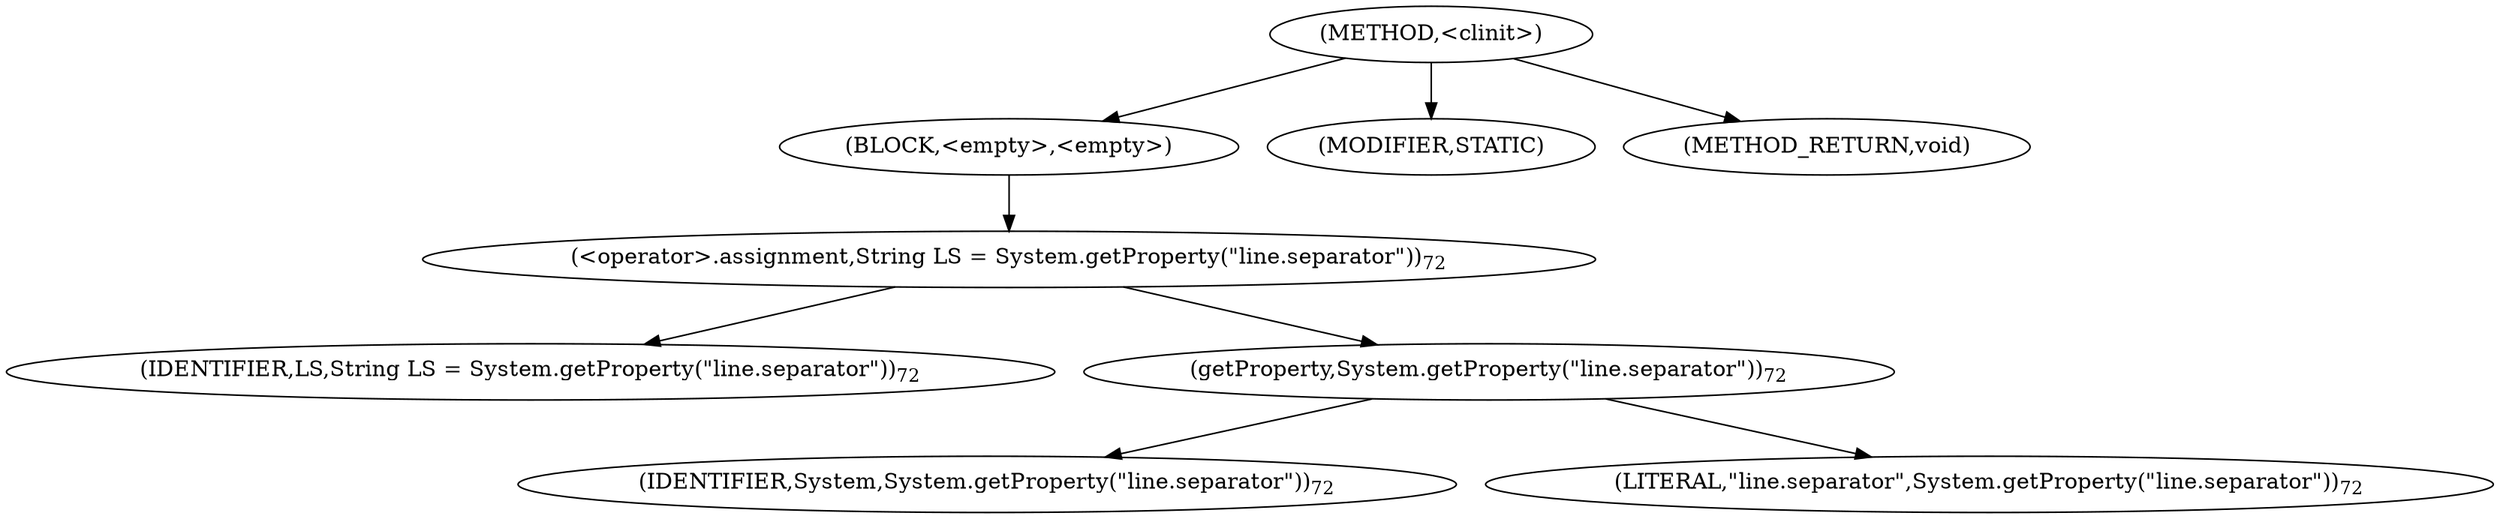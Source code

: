 digraph "&lt;clinit&gt;" {  
"137" [label = <(METHOD,&lt;clinit&gt;)> ]
"138" [label = <(BLOCK,&lt;empty&gt;,&lt;empty&gt;)> ]
"139" [label = <(&lt;operator&gt;.assignment,String LS = System.getProperty(&quot;line.separator&quot;))<SUB>72</SUB>> ]
"140" [label = <(IDENTIFIER,LS,String LS = System.getProperty(&quot;line.separator&quot;))<SUB>72</SUB>> ]
"141" [label = <(getProperty,System.getProperty(&quot;line.separator&quot;))<SUB>72</SUB>> ]
"142" [label = <(IDENTIFIER,System,System.getProperty(&quot;line.separator&quot;))<SUB>72</SUB>> ]
"143" [label = <(LITERAL,&quot;line.separator&quot;,System.getProperty(&quot;line.separator&quot;))<SUB>72</SUB>> ]
"144" [label = <(MODIFIER,STATIC)> ]
"145" [label = <(METHOD_RETURN,void)> ]
  "137" -> "138" 
  "137" -> "144" 
  "137" -> "145" 
  "138" -> "139" 
  "139" -> "140" 
  "139" -> "141" 
  "141" -> "142" 
  "141" -> "143" 
}
